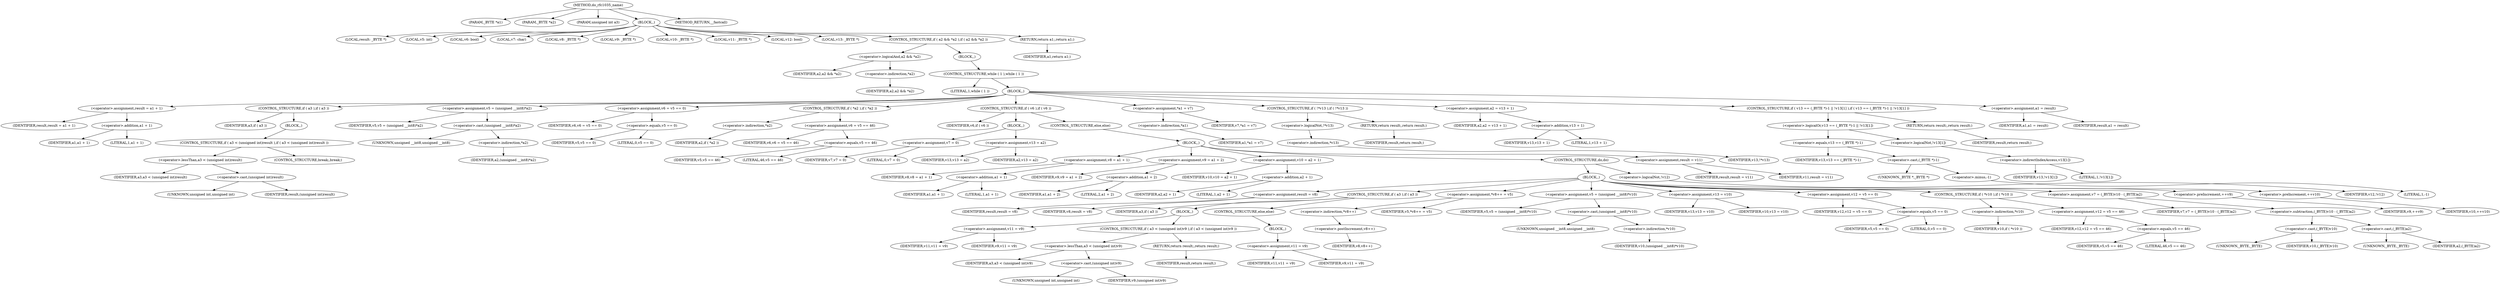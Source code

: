 digraph do_rfc1035_name {  
"1000111" [label = "(METHOD,do_rfc1035_name)" ]
"1000112" [label = "(PARAM,_BYTE *a1)" ]
"1000113" [label = "(PARAM,_BYTE *a2)" ]
"1000114" [label = "(PARAM,unsigned int a3)" ]
"1000115" [label = "(BLOCK,,)" ]
"1000116" [label = "(LOCAL,result: _BYTE *)" ]
"1000117" [label = "(LOCAL,v5: int)" ]
"1000118" [label = "(LOCAL,v6: bool)" ]
"1000119" [label = "(LOCAL,v7: char)" ]
"1000120" [label = "(LOCAL,v8: _BYTE *)" ]
"1000121" [label = "(LOCAL,v9: _BYTE *)" ]
"1000122" [label = "(LOCAL,v10: _BYTE *)" ]
"1000123" [label = "(LOCAL,v11: _BYTE *)" ]
"1000124" [label = "(LOCAL,v12: bool)" ]
"1000125" [label = "(LOCAL,v13: _BYTE *)" ]
"1000126" [label = "(CONTROL_STRUCTURE,if ( a2 && *a2 ),if ( a2 && *a2 ))" ]
"1000127" [label = "(<operator>.logicalAnd,a2 && *a2)" ]
"1000128" [label = "(IDENTIFIER,a2,a2 && *a2)" ]
"1000129" [label = "(<operator>.indirection,*a2)" ]
"1000130" [label = "(IDENTIFIER,a2,a2 && *a2)" ]
"1000131" [label = "(BLOCK,,)" ]
"1000132" [label = "(CONTROL_STRUCTURE,while ( 1 ),while ( 1 ))" ]
"1000133" [label = "(LITERAL,1,while ( 1 ))" ]
"1000134" [label = "(BLOCK,,)" ]
"1000135" [label = "(<operator>.assignment,result = a1 + 1)" ]
"1000136" [label = "(IDENTIFIER,result,result = a1 + 1)" ]
"1000137" [label = "(<operator>.addition,a1 + 1)" ]
"1000138" [label = "(IDENTIFIER,a1,a1 + 1)" ]
"1000139" [label = "(LITERAL,1,a1 + 1)" ]
"1000140" [label = "(CONTROL_STRUCTURE,if ( a3 ),if ( a3 ))" ]
"1000141" [label = "(IDENTIFIER,a3,if ( a3 ))" ]
"1000142" [label = "(BLOCK,,)" ]
"1000143" [label = "(CONTROL_STRUCTURE,if ( a3 < (unsigned int)result ),if ( a3 < (unsigned int)result ))" ]
"1000144" [label = "(<operator>.lessThan,a3 < (unsigned int)result)" ]
"1000145" [label = "(IDENTIFIER,a3,a3 < (unsigned int)result)" ]
"1000146" [label = "(<operator>.cast,(unsigned int)result)" ]
"1000147" [label = "(UNKNOWN,unsigned int,unsigned int)" ]
"1000148" [label = "(IDENTIFIER,result,(unsigned int)result)" ]
"1000149" [label = "(CONTROL_STRUCTURE,break;,break;)" ]
"1000150" [label = "(<operator>.assignment,v5 = (unsigned __int8)*a2)" ]
"1000151" [label = "(IDENTIFIER,v5,v5 = (unsigned __int8)*a2)" ]
"1000152" [label = "(<operator>.cast,(unsigned __int8)*a2)" ]
"1000153" [label = "(UNKNOWN,unsigned __int8,unsigned __int8)" ]
"1000154" [label = "(<operator>.indirection,*a2)" ]
"1000155" [label = "(IDENTIFIER,a2,(unsigned __int8)*a2)" ]
"1000156" [label = "(<operator>.assignment,v6 = v5 == 0)" ]
"1000157" [label = "(IDENTIFIER,v6,v6 = v5 == 0)" ]
"1000158" [label = "(<operator>.equals,v5 == 0)" ]
"1000159" [label = "(IDENTIFIER,v5,v5 == 0)" ]
"1000160" [label = "(LITERAL,0,v5 == 0)" ]
"1000161" [label = "(CONTROL_STRUCTURE,if ( *a2 ),if ( *a2 ))" ]
"1000162" [label = "(<operator>.indirection,*a2)" ]
"1000163" [label = "(IDENTIFIER,a2,if ( *a2 ))" ]
"1000164" [label = "(<operator>.assignment,v6 = v5 == 46)" ]
"1000165" [label = "(IDENTIFIER,v6,v6 = v5 == 46)" ]
"1000166" [label = "(<operator>.equals,v5 == 46)" ]
"1000167" [label = "(IDENTIFIER,v5,v5 == 46)" ]
"1000168" [label = "(LITERAL,46,v5 == 46)" ]
"1000169" [label = "(CONTROL_STRUCTURE,if ( v6 ),if ( v6 ))" ]
"1000170" [label = "(IDENTIFIER,v6,if ( v6 ))" ]
"1000171" [label = "(BLOCK,,)" ]
"1000172" [label = "(<operator>.assignment,v7 = 0)" ]
"1000173" [label = "(IDENTIFIER,v7,v7 = 0)" ]
"1000174" [label = "(LITERAL,0,v7 = 0)" ]
"1000175" [label = "(<operator>.assignment,v13 = a2)" ]
"1000176" [label = "(IDENTIFIER,v13,v13 = a2)" ]
"1000177" [label = "(IDENTIFIER,a2,v13 = a2)" ]
"1000178" [label = "(CONTROL_STRUCTURE,else,else)" ]
"1000179" [label = "(BLOCK,,)" ]
"1000180" [label = "(<operator>.assignment,v8 = a1 + 1)" ]
"1000181" [label = "(IDENTIFIER,v8,v8 = a1 + 1)" ]
"1000182" [label = "(<operator>.addition,a1 + 1)" ]
"1000183" [label = "(IDENTIFIER,a1,a1 + 1)" ]
"1000184" [label = "(LITERAL,1,a1 + 1)" ]
"1000185" [label = "(<operator>.assignment,v9 = a1 + 2)" ]
"1000186" [label = "(IDENTIFIER,v9,v9 = a1 + 2)" ]
"1000187" [label = "(<operator>.addition,a1 + 2)" ]
"1000188" [label = "(IDENTIFIER,a1,a1 + 2)" ]
"1000189" [label = "(LITERAL,2,a1 + 2)" ]
"1000190" [label = "(<operator>.assignment,v10 = a2 + 1)" ]
"1000191" [label = "(IDENTIFIER,v10,v10 = a2 + 1)" ]
"1000192" [label = "(<operator>.addition,a2 + 1)" ]
"1000193" [label = "(IDENTIFIER,a2,a2 + 1)" ]
"1000194" [label = "(LITERAL,1,a2 + 1)" ]
"1000195" [label = "(CONTROL_STRUCTURE,do,do)" ]
"1000196" [label = "(BLOCK,,)" ]
"1000197" [label = "(<operator>.assignment,result = v8)" ]
"1000198" [label = "(IDENTIFIER,result,result = v8)" ]
"1000199" [label = "(IDENTIFIER,v8,result = v8)" ]
"1000200" [label = "(CONTROL_STRUCTURE,if ( a3 ),if ( a3 ))" ]
"1000201" [label = "(IDENTIFIER,a3,if ( a3 ))" ]
"1000202" [label = "(BLOCK,,)" ]
"1000203" [label = "(<operator>.assignment,v11 = v9)" ]
"1000204" [label = "(IDENTIFIER,v11,v11 = v9)" ]
"1000205" [label = "(IDENTIFIER,v9,v11 = v9)" ]
"1000206" [label = "(CONTROL_STRUCTURE,if ( a3 < (unsigned int)v9 ),if ( a3 < (unsigned int)v9 ))" ]
"1000207" [label = "(<operator>.lessThan,a3 < (unsigned int)v9)" ]
"1000208" [label = "(IDENTIFIER,a3,a3 < (unsigned int)v9)" ]
"1000209" [label = "(<operator>.cast,(unsigned int)v9)" ]
"1000210" [label = "(UNKNOWN,unsigned int,unsigned int)" ]
"1000211" [label = "(IDENTIFIER,v9,(unsigned int)v9)" ]
"1000212" [label = "(RETURN,return result;,return result;)" ]
"1000213" [label = "(IDENTIFIER,result,return result;)" ]
"1000214" [label = "(CONTROL_STRUCTURE,else,else)" ]
"1000215" [label = "(BLOCK,,)" ]
"1000216" [label = "(<operator>.assignment,v11 = v9)" ]
"1000217" [label = "(IDENTIFIER,v11,v11 = v9)" ]
"1000218" [label = "(IDENTIFIER,v9,v11 = v9)" ]
"1000219" [label = "(<operator>.assignment,*v8++ = v5)" ]
"1000220" [label = "(<operator>.indirection,*v8++)" ]
"1000221" [label = "(<operator>.postIncrement,v8++)" ]
"1000222" [label = "(IDENTIFIER,v8,v8++)" ]
"1000223" [label = "(IDENTIFIER,v5,*v8++ = v5)" ]
"1000224" [label = "(<operator>.assignment,v5 = (unsigned __int8)*v10)" ]
"1000225" [label = "(IDENTIFIER,v5,v5 = (unsigned __int8)*v10)" ]
"1000226" [label = "(<operator>.cast,(unsigned __int8)*v10)" ]
"1000227" [label = "(UNKNOWN,unsigned __int8,unsigned __int8)" ]
"1000228" [label = "(<operator>.indirection,*v10)" ]
"1000229" [label = "(IDENTIFIER,v10,(unsigned __int8)*v10)" ]
"1000230" [label = "(<operator>.assignment,v13 = v10)" ]
"1000231" [label = "(IDENTIFIER,v13,v13 = v10)" ]
"1000232" [label = "(IDENTIFIER,v10,v13 = v10)" ]
"1000233" [label = "(<operator>.assignment,v12 = v5 == 0)" ]
"1000234" [label = "(IDENTIFIER,v12,v12 = v5 == 0)" ]
"1000235" [label = "(<operator>.equals,v5 == 0)" ]
"1000236" [label = "(IDENTIFIER,v5,v5 == 0)" ]
"1000237" [label = "(LITERAL,0,v5 == 0)" ]
"1000238" [label = "(CONTROL_STRUCTURE,if ( *v10 ),if ( *v10 ))" ]
"1000239" [label = "(<operator>.indirection,*v10)" ]
"1000240" [label = "(IDENTIFIER,v10,if ( *v10 ))" ]
"1000241" [label = "(<operator>.assignment,v12 = v5 == 46)" ]
"1000242" [label = "(IDENTIFIER,v12,v12 = v5 == 46)" ]
"1000243" [label = "(<operator>.equals,v5 == 46)" ]
"1000244" [label = "(IDENTIFIER,v5,v5 == 46)" ]
"1000245" [label = "(LITERAL,46,v5 == 46)" ]
"1000246" [label = "(<operator>.assignment,v7 = (_BYTE)v10 - (_BYTE)a2)" ]
"1000247" [label = "(IDENTIFIER,v7,v7 = (_BYTE)v10 - (_BYTE)a2)" ]
"1000248" [label = "(<operator>.subtraction,(_BYTE)v10 - (_BYTE)a2)" ]
"1000249" [label = "(<operator>.cast,(_BYTE)v10)" ]
"1000250" [label = "(UNKNOWN,_BYTE,_BYTE)" ]
"1000251" [label = "(IDENTIFIER,v10,(_BYTE)v10)" ]
"1000252" [label = "(<operator>.cast,(_BYTE)a2)" ]
"1000253" [label = "(UNKNOWN,_BYTE,_BYTE)" ]
"1000254" [label = "(IDENTIFIER,a2,(_BYTE)a2)" ]
"1000255" [label = "(<operator>.preIncrement,++v9)" ]
"1000256" [label = "(IDENTIFIER,v9,++v9)" ]
"1000257" [label = "(<operator>.preIncrement,++v10)" ]
"1000258" [label = "(IDENTIFIER,v10,++v10)" ]
"1000259" [label = "(<operator>.logicalNot,!v12)" ]
"1000260" [label = "(IDENTIFIER,v12,!v12)" ]
"1000261" [label = "(<operator>.assignment,result = v11)" ]
"1000262" [label = "(IDENTIFIER,result,result = v11)" ]
"1000263" [label = "(IDENTIFIER,v11,result = v11)" ]
"1000264" [label = "(<operator>.assignment,*a1 = v7)" ]
"1000265" [label = "(<operator>.indirection,*a1)" ]
"1000266" [label = "(IDENTIFIER,a1,*a1 = v7)" ]
"1000267" [label = "(IDENTIFIER,v7,*a1 = v7)" ]
"1000268" [label = "(CONTROL_STRUCTURE,if ( !*v13 ),if ( !*v13 ))" ]
"1000269" [label = "(<operator>.logicalNot,!*v13)" ]
"1000270" [label = "(<operator>.indirection,*v13)" ]
"1000271" [label = "(IDENTIFIER,v13,!*v13)" ]
"1000272" [label = "(RETURN,return result;,return result;)" ]
"1000273" [label = "(IDENTIFIER,result,return result;)" ]
"1000274" [label = "(<operator>.assignment,a2 = v13 + 1)" ]
"1000275" [label = "(IDENTIFIER,a2,a2 = v13 + 1)" ]
"1000276" [label = "(<operator>.addition,v13 + 1)" ]
"1000277" [label = "(IDENTIFIER,v13,v13 + 1)" ]
"1000278" [label = "(LITERAL,1,v13 + 1)" ]
"1000279" [label = "(CONTROL_STRUCTURE,if ( v13 == (_BYTE *)-1 || !v13[1] ),if ( v13 == (_BYTE *)-1 || !v13[1] ))" ]
"1000280" [label = "(<operator>.logicalOr,v13 == (_BYTE *)-1 || !v13[1])" ]
"1000281" [label = "(<operator>.equals,v13 == (_BYTE *)-1)" ]
"1000282" [label = "(IDENTIFIER,v13,v13 == (_BYTE *)-1)" ]
"1000283" [label = "(<operator>.cast,(_BYTE *)-1)" ]
"1000284" [label = "(UNKNOWN,_BYTE *,_BYTE *)" ]
"1000285" [label = "(<operator>.minus,-1)" ]
"1000286" [label = "(LITERAL,1,-1)" ]
"1000287" [label = "(<operator>.logicalNot,!v13[1])" ]
"1000288" [label = "(<operator>.indirectIndexAccess,v13[1])" ]
"1000289" [label = "(IDENTIFIER,v13,!v13[1])" ]
"1000290" [label = "(LITERAL,1,!v13[1])" ]
"1000291" [label = "(RETURN,return result;,return result;)" ]
"1000292" [label = "(IDENTIFIER,result,return result;)" ]
"1000293" [label = "(<operator>.assignment,a1 = result)" ]
"1000294" [label = "(IDENTIFIER,a1,a1 = result)" ]
"1000295" [label = "(IDENTIFIER,result,a1 = result)" ]
"1000296" [label = "(RETURN,return a1;,return a1;)" ]
"1000297" [label = "(IDENTIFIER,a1,return a1;)" ]
"1000298" [label = "(METHOD_RETURN,__fastcall)" ]
  "1000111" -> "1000112" 
  "1000111" -> "1000113" 
  "1000111" -> "1000114" 
  "1000111" -> "1000115" 
  "1000111" -> "1000298" 
  "1000115" -> "1000116" 
  "1000115" -> "1000117" 
  "1000115" -> "1000118" 
  "1000115" -> "1000119" 
  "1000115" -> "1000120" 
  "1000115" -> "1000121" 
  "1000115" -> "1000122" 
  "1000115" -> "1000123" 
  "1000115" -> "1000124" 
  "1000115" -> "1000125" 
  "1000115" -> "1000126" 
  "1000115" -> "1000296" 
  "1000126" -> "1000127" 
  "1000126" -> "1000131" 
  "1000127" -> "1000128" 
  "1000127" -> "1000129" 
  "1000129" -> "1000130" 
  "1000131" -> "1000132" 
  "1000132" -> "1000133" 
  "1000132" -> "1000134" 
  "1000134" -> "1000135" 
  "1000134" -> "1000140" 
  "1000134" -> "1000150" 
  "1000134" -> "1000156" 
  "1000134" -> "1000161" 
  "1000134" -> "1000169" 
  "1000134" -> "1000264" 
  "1000134" -> "1000268" 
  "1000134" -> "1000274" 
  "1000134" -> "1000279" 
  "1000134" -> "1000293" 
  "1000135" -> "1000136" 
  "1000135" -> "1000137" 
  "1000137" -> "1000138" 
  "1000137" -> "1000139" 
  "1000140" -> "1000141" 
  "1000140" -> "1000142" 
  "1000142" -> "1000143" 
  "1000143" -> "1000144" 
  "1000143" -> "1000149" 
  "1000144" -> "1000145" 
  "1000144" -> "1000146" 
  "1000146" -> "1000147" 
  "1000146" -> "1000148" 
  "1000150" -> "1000151" 
  "1000150" -> "1000152" 
  "1000152" -> "1000153" 
  "1000152" -> "1000154" 
  "1000154" -> "1000155" 
  "1000156" -> "1000157" 
  "1000156" -> "1000158" 
  "1000158" -> "1000159" 
  "1000158" -> "1000160" 
  "1000161" -> "1000162" 
  "1000161" -> "1000164" 
  "1000162" -> "1000163" 
  "1000164" -> "1000165" 
  "1000164" -> "1000166" 
  "1000166" -> "1000167" 
  "1000166" -> "1000168" 
  "1000169" -> "1000170" 
  "1000169" -> "1000171" 
  "1000169" -> "1000178" 
  "1000171" -> "1000172" 
  "1000171" -> "1000175" 
  "1000172" -> "1000173" 
  "1000172" -> "1000174" 
  "1000175" -> "1000176" 
  "1000175" -> "1000177" 
  "1000178" -> "1000179" 
  "1000179" -> "1000180" 
  "1000179" -> "1000185" 
  "1000179" -> "1000190" 
  "1000179" -> "1000195" 
  "1000179" -> "1000261" 
  "1000180" -> "1000181" 
  "1000180" -> "1000182" 
  "1000182" -> "1000183" 
  "1000182" -> "1000184" 
  "1000185" -> "1000186" 
  "1000185" -> "1000187" 
  "1000187" -> "1000188" 
  "1000187" -> "1000189" 
  "1000190" -> "1000191" 
  "1000190" -> "1000192" 
  "1000192" -> "1000193" 
  "1000192" -> "1000194" 
  "1000195" -> "1000196" 
  "1000195" -> "1000259" 
  "1000196" -> "1000197" 
  "1000196" -> "1000200" 
  "1000196" -> "1000219" 
  "1000196" -> "1000224" 
  "1000196" -> "1000230" 
  "1000196" -> "1000233" 
  "1000196" -> "1000238" 
  "1000196" -> "1000246" 
  "1000196" -> "1000255" 
  "1000196" -> "1000257" 
  "1000197" -> "1000198" 
  "1000197" -> "1000199" 
  "1000200" -> "1000201" 
  "1000200" -> "1000202" 
  "1000200" -> "1000214" 
  "1000202" -> "1000203" 
  "1000202" -> "1000206" 
  "1000203" -> "1000204" 
  "1000203" -> "1000205" 
  "1000206" -> "1000207" 
  "1000206" -> "1000212" 
  "1000207" -> "1000208" 
  "1000207" -> "1000209" 
  "1000209" -> "1000210" 
  "1000209" -> "1000211" 
  "1000212" -> "1000213" 
  "1000214" -> "1000215" 
  "1000215" -> "1000216" 
  "1000216" -> "1000217" 
  "1000216" -> "1000218" 
  "1000219" -> "1000220" 
  "1000219" -> "1000223" 
  "1000220" -> "1000221" 
  "1000221" -> "1000222" 
  "1000224" -> "1000225" 
  "1000224" -> "1000226" 
  "1000226" -> "1000227" 
  "1000226" -> "1000228" 
  "1000228" -> "1000229" 
  "1000230" -> "1000231" 
  "1000230" -> "1000232" 
  "1000233" -> "1000234" 
  "1000233" -> "1000235" 
  "1000235" -> "1000236" 
  "1000235" -> "1000237" 
  "1000238" -> "1000239" 
  "1000238" -> "1000241" 
  "1000239" -> "1000240" 
  "1000241" -> "1000242" 
  "1000241" -> "1000243" 
  "1000243" -> "1000244" 
  "1000243" -> "1000245" 
  "1000246" -> "1000247" 
  "1000246" -> "1000248" 
  "1000248" -> "1000249" 
  "1000248" -> "1000252" 
  "1000249" -> "1000250" 
  "1000249" -> "1000251" 
  "1000252" -> "1000253" 
  "1000252" -> "1000254" 
  "1000255" -> "1000256" 
  "1000257" -> "1000258" 
  "1000259" -> "1000260" 
  "1000261" -> "1000262" 
  "1000261" -> "1000263" 
  "1000264" -> "1000265" 
  "1000264" -> "1000267" 
  "1000265" -> "1000266" 
  "1000268" -> "1000269" 
  "1000268" -> "1000272" 
  "1000269" -> "1000270" 
  "1000270" -> "1000271" 
  "1000272" -> "1000273" 
  "1000274" -> "1000275" 
  "1000274" -> "1000276" 
  "1000276" -> "1000277" 
  "1000276" -> "1000278" 
  "1000279" -> "1000280" 
  "1000279" -> "1000291" 
  "1000280" -> "1000281" 
  "1000280" -> "1000287" 
  "1000281" -> "1000282" 
  "1000281" -> "1000283" 
  "1000283" -> "1000284" 
  "1000283" -> "1000285" 
  "1000285" -> "1000286" 
  "1000287" -> "1000288" 
  "1000288" -> "1000289" 
  "1000288" -> "1000290" 
  "1000291" -> "1000292" 
  "1000293" -> "1000294" 
  "1000293" -> "1000295" 
  "1000296" -> "1000297" 
}
